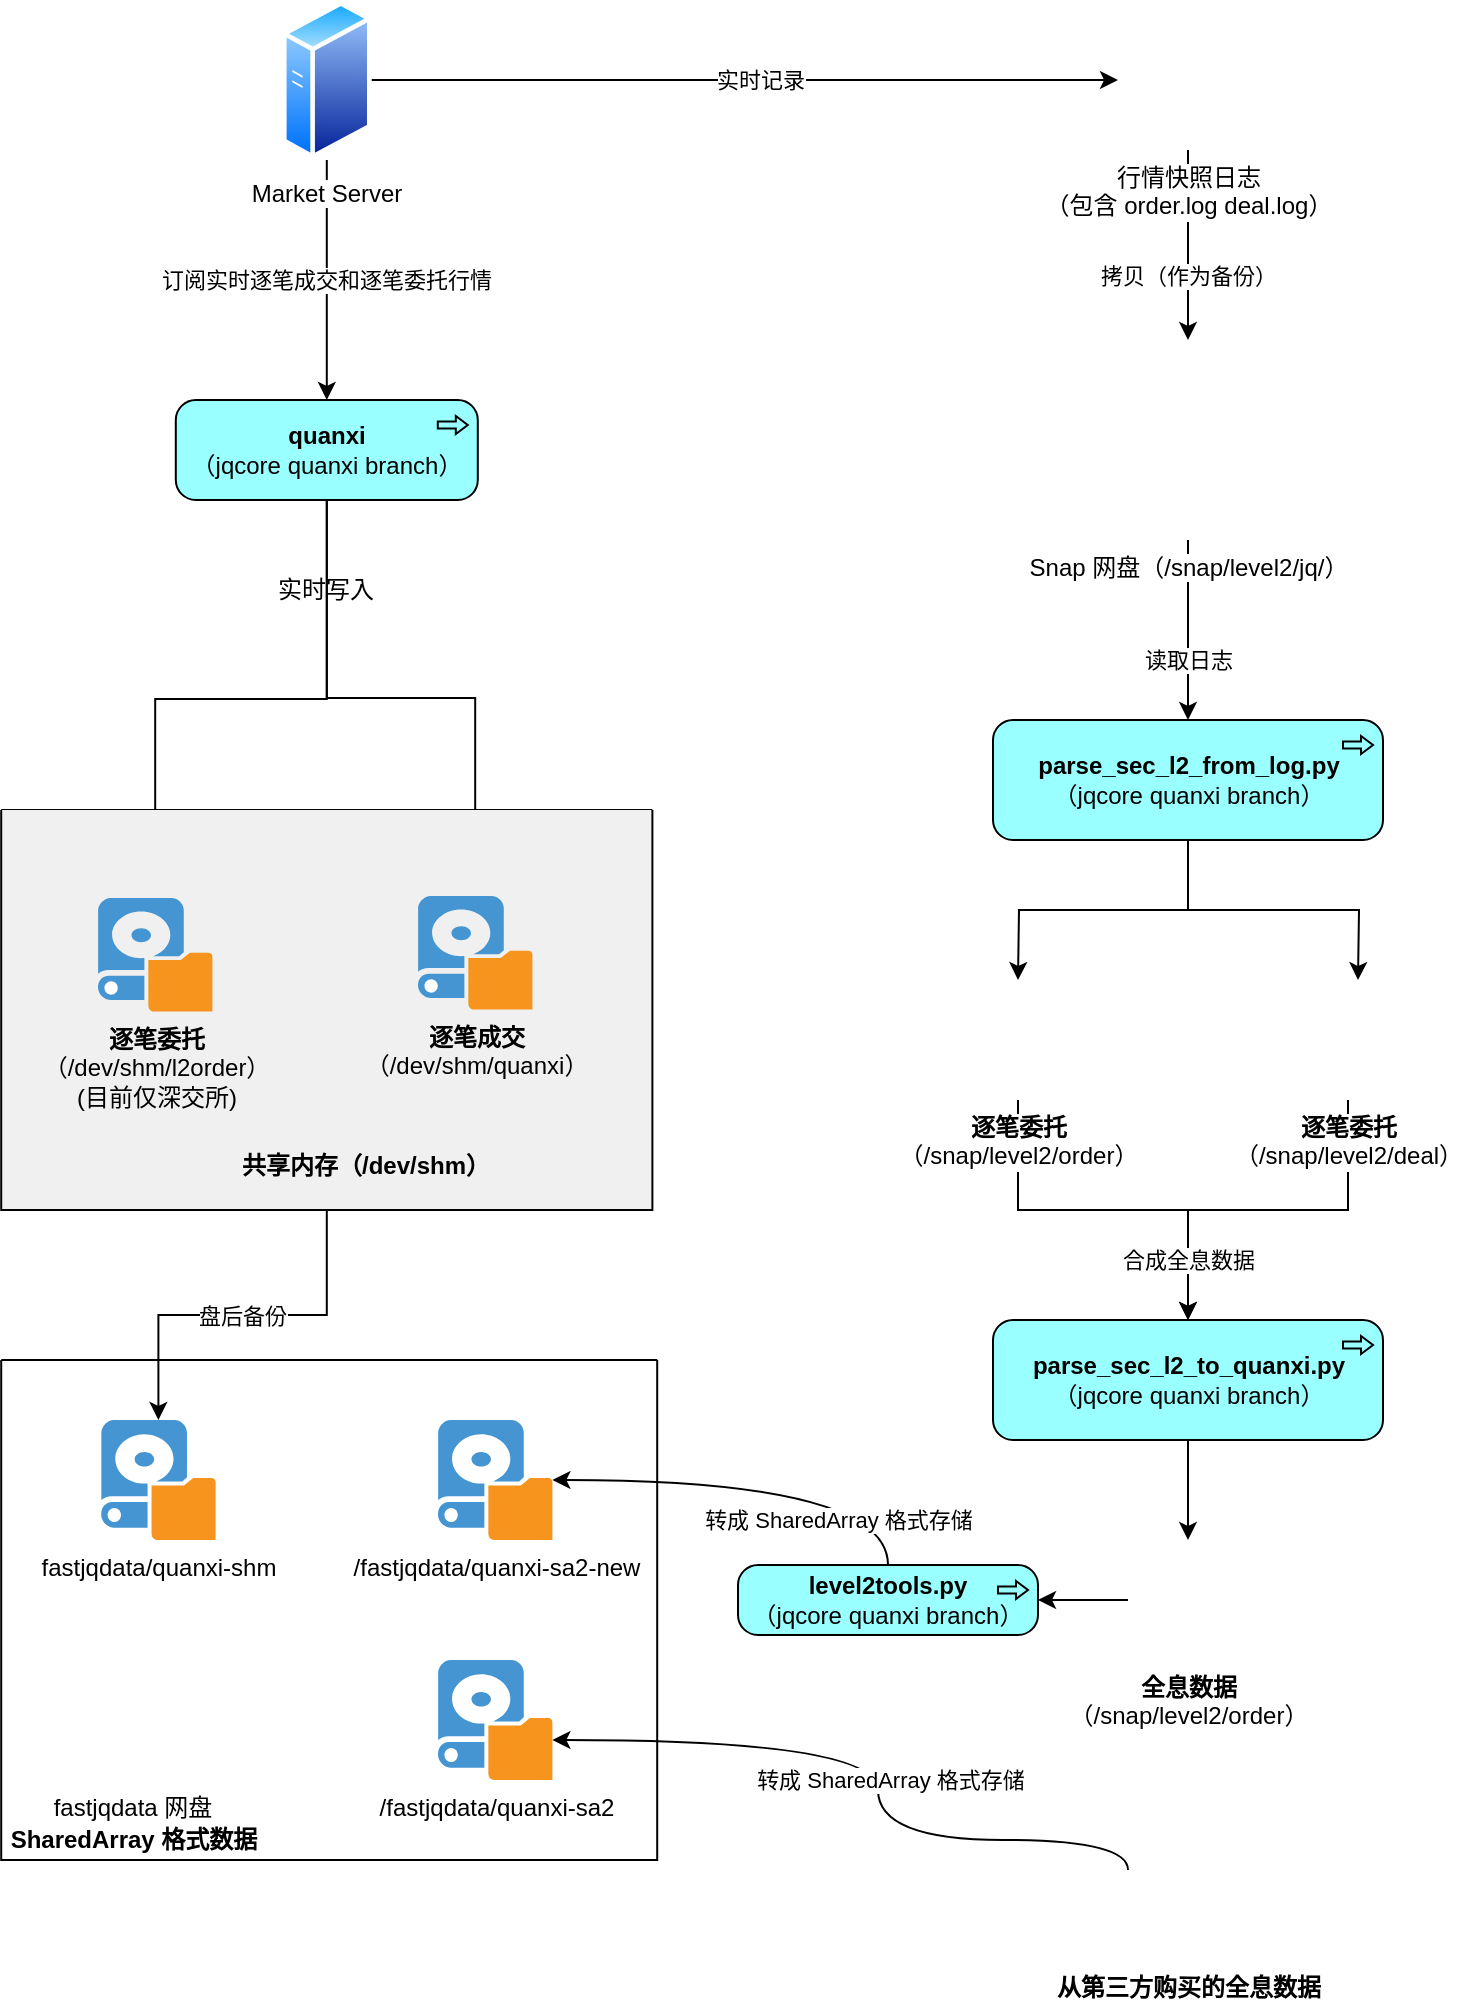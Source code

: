 <mxfile version="15.5.0" type="github">
  <diagram id="QWwCKMkWEj3jSGGU1q7L" name="第 1 页">
    <mxGraphModel dx="1265" dy="623" grid="1" gridSize="10" guides="1" tooltips="1" connect="1" arrows="1" fold="1" page="1" pageScale="1" pageWidth="827" pageHeight="1169" math="0" shadow="0">
      <root>
        <mxCell id="0" />
        <mxCell id="1" parent="0" />
        <mxCell id="RHOAhawh5C-QmzYUM9-l-4" style="edgeStyle=orthogonalEdgeStyle;rounded=0;orthogonalLoop=1;jettySize=auto;html=1;" edge="1" parent="1" source="RHOAhawh5C-QmzYUM9-l-1" target="RHOAhawh5C-QmzYUM9-l-3">
          <mxGeometry relative="1" as="geometry" />
        </mxCell>
        <mxCell id="RHOAhawh5C-QmzYUM9-l-5" value="实时记录" style="edgeLabel;html=1;align=center;verticalAlign=middle;resizable=0;points=[];" vertex="1" connectable="0" parent="RHOAhawh5C-QmzYUM9-l-4">
          <mxGeometry x="-0.173" relative="1" as="geometry">
            <mxPoint x="39" as="offset" />
          </mxGeometry>
        </mxCell>
        <mxCell id="RHOAhawh5C-QmzYUM9-l-7" value="订阅实时逐笔成交和逐笔委托行情" style="edgeStyle=orthogonalEdgeStyle;rounded=0;orthogonalLoop=1;jettySize=auto;html=1;entryX=0.5;entryY=0;entryDx=0;entryDy=0;entryPerimeter=0;" edge="1" parent="1" source="RHOAhawh5C-QmzYUM9-l-1" target="RHOAhawh5C-QmzYUM9-l-6">
          <mxGeometry relative="1" as="geometry" />
        </mxCell>
        <mxCell id="RHOAhawh5C-QmzYUM9-l-1" value="Market Server" style="aspect=fixed;perimeter=ellipsePerimeter;html=1;align=center;shadow=0;dashed=0;spacingTop=3;image;image=img/lib/active_directory/generic_server.svg;" vertex="1" parent="1">
          <mxGeometry x="212" y="80" width="44.8" height="80" as="geometry" />
        </mxCell>
        <mxCell id="RHOAhawh5C-QmzYUM9-l-19" style="edgeStyle=orthogonalEdgeStyle;rounded=0;orthogonalLoop=1;jettySize=auto;html=1;entryX=0.5;entryY=0;entryDx=0;entryDy=0;" edge="1" parent="1" source="RHOAhawh5C-QmzYUM9-l-3" target="RHOAhawh5C-QmzYUM9-l-18">
          <mxGeometry relative="1" as="geometry" />
        </mxCell>
        <mxCell id="RHOAhawh5C-QmzYUM9-l-20" value="拷贝（作为备份）" style="edgeLabel;html=1;align=center;verticalAlign=middle;resizable=0;points=[];" vertex="1" connectable="0" parent="RHOAhawh5C-QmzYUM9-l-19">
          <mxGeometry x="0.329" relative="1" as="geometry">
            <mxPoint as="offset" />
          </mxGeometry>
        </mxCell>
        <mxCell id="RHOAhawh5C-QmzYUM9-l-3" value="行情快照日志&lt;br&gt;（包含 order.log deal.log）" style="shape=image;html=1;verticalAlign=top;verticalLabelPosition=bottom;labelBackgroundColor=#ffffff;imageAspect=0;aspect=fixed;image=https://cdn3.iconfinder.com/data/icons/document-file-formats-2/512/9-128.png" vertex="1" parent="1">
          <mxGeometry x="630" y="85" width="70" height="70" as="geometry" />
        </mxCell>
        <mxCell id="RHOAhawh5C-QmzYUM9-l-13" style="edgeStyle=orthogonalEdgeStyle;rounded=0;orthogonalLoop=1;jettySize=auto;html=1;" edge="1" parent="1" source="RHOAhawh5C-QmzYUM9-l-6" target="RHOAhawh5C-QmzYUM9-l-9">
          <mxGeometry relative="1" as="geometry" />
        </mxCell>
        <mxCell id="RHOAhawh5C-QmzYUM9-l-14" style="edgeStyle=orthogonalEdgeStyle;rounded=0;orthogonalLoop=1;jettySize=auto;html=1;exitX=0.5;exitY=1;exitDx=0;exitDy=0;exitPerimeter=0;" edge="1" parent="1" source="RHOAhawh5C-QmzYUM9-l-6" target="RHOAhawh5C-QmzYUM9-l-10">
          <mxGeometry relative="1" as="geometry" />
        </mxCell>
        <mxCell id="RHOAhawh5C-QmzYUM9-l-6" value="&lt;b&gt;quanxi&lt;/b&gt;&lt;br&gt;（jqcore quanxi branch）" style="html=1;outlineConnect=0;whiteSpace=wrap;fillColor=#99ffff;shape=mxgraph.archimate3.application;appType=proc;archiType=rounded;" vertex="1" parent="1">
          <mxGeometry x="158.9" y="280" width="151" height="50" as="geometry" />
        </mxCell>
        <mxCell id="RHOAhawh5C-QmzYUM9-l-47" value="盘后备份" style="edgeStyle=orthogonalEdgeStyle;rounded=0;orthogonalLoop=1;jettySize=auto;html=1;" edge="1" parent="1" source="RHOAhawh5C-QmzYUM9-l-8" target="RHOAhawh5C-QmzYUM9-l-44">
          <mxGeometry relative="1" as="geometry" />
        </mxCell>
        <mxCell id="RHOAhawh5C-QmzYUM9-l-8" value="" style="swimlane;startSize=0;fillColor=#E6E6E6;swimlaneFillColor=#F0F0F0;gradientColor=#C7C7C7;" vertex="1" parent="1">
          <mxGeometry x="71.6" y="485" width="325.6" height="200" as="geometry" />
        </mxCell>
        <mxCell id="RHOAhawh5C-QmzYUM9-l-9" value="&lt;b&gt;逐笔委托&lt;br&gt;&lt;/b&gt;（/dev/shm/l2order）&lt;br&gt;(目前仅深交所)" style="shadow=0;dashed=0;html=1;strokeColor=none;fillColor=#4495D1;labelPosition=center;verticalLabelPosition=bottom;verticalAlign=top;align=center;outlineConnect=0;shape=mxgraph.veeam.local_disk;" vertex="1" parent="RHOAhawh5C-QmzYUM9-l-8">
          <mxGeometry x="48.4" y="44" width="57.2" height="56.8" as="geometry" />
        </mxCell>
        <mxCell id="RHOAhawh5C-QmzYUM9-l-10" value="&lt;b&gt;逐笔成交&lt;br&gt;&lt;/b&gt;（/dev/shm/quanxi）" style="shadow=0;dashed=0;html=1;strokeColor=none;fillColor=#4495D1;labelPosition=center;verticalLabelPosition=bottom;verticalAlign=top;align=center;outlineConnect=0;shape=mxgraph.veeam.local_disk;" vertex="1" parent="RHOAhawh5C-QmzYUM9-l-8">
          <mxGeometry x="208.4" y="43" width="57.2" height="56.8" as="geometry" />
        </mxCell>
        <mxCell id="RHOAhawh5C-QmzYUM9-l-11" value="&lt;b&gt;共享内存（/dev/shm）&lt;/b&gt;" style="text;html=1;strokeColor=none;fillColor=none;align=center;verticalAlign=middle;whiteSpace=wrap;rounded=0;" vertex="1" parent="RHOAhawh5C-QmzYUM9-l-8">
          <mxGeometry x="98" y="165" width="167.6" height="25" as="geometry" />
        </mxCell>
        <mxCell id="RHOAhawh5C-QmzYUM9-l-16" value="实时写入" style="text;html=1;strokeColor=none;fillColor=none;align=center;verticalAlign=middle;whiteSpace=wrap;rounded=0;" vertex="1" parent="1">
          <mxGeometry x="204" y="360" width="60" height="30" as="geometry" />
        </mxCell>
        <mxCell id="RHOAhawh5C-QmzYUM9-l-22" value="读取日志" style="edgeStyle=orthogonalEdgeStyle;rounded=0;orthogonalLoop=1;jettySize=auto;html=1;entryX=0.5;entryY=0;entryDx=0;entryDy=0;entryPerimeter=0;" edge="1" parent="1" source="RHOAhawh5C-QmzYUM9-l-18" target="RHOAhawh5C-QmzYUM9-l-21">
          <mxGeometry x="0.333" relative="1" as="geometry">
            <mxPoint as="offset" />
          </mxGeometry>
        </mxCell>
        <mxCell id="RHOAhawh5C-QmzYUM9-l-18" value="Snap 网盘（/snap/level2/jq/）" style="shape=image;html=1;verticalAlign=top;verticalLabelPosition=bottom;labelBackgroundColor=#ffffff;imageAspect=0;aspect=fixed;image=https://cdn2.iconfinder.com/data/icons/crystalproject/128x128/devices/nfs_unmount.png;fillColor=#E6E6E6;gradientColor=#C7C7C7;" vertex="1" parent="1">
          <mxGeometry x="615" y="250" width="100" height="100" as="geometry" />
        </mxCell>
        <mxCell id="RHOAhawh5C-QmzYUM9-l-26" style="edgeStyle=orthogonalEdgeStyle;rounded=0;orthogonalLoop=1;jettySize=auto;html=1;" edge="1" parent="1" source="RHOAhawh5C-QmzYUM9-l-21">
          <mxGeometry relative="1" as="geometry">
            <mxPoint x="580" y="570" as="targetPoint" />
          </mxGeometry>
        </mxCell>
        <mxCell id="RHOAhawh5C-QmzYUM9-l-27" style="edgeStyle=orthogonalEdgeStyle;rounded=0;orthogonalLoop=1;jettySize=auto;html=1;" edge="1" parent="1" source="RHOAhawh5C-QmzYUM9-l-21">
          <mxGeometry relative="1" as="geometry">
            <mxPoint x="750" y="570" as="targetPoint" />
          </mxGeometry>
        </mxCell>
        <mxCell id="RHOAhawh5C-QmzYUM9-l-21" value="&lt;b&gt;parse_sec_l2_from_log.py&lt;/b&gt;&lt;br&gt;（jqcore quanxi branch）" style="html=1;outlineConnect=0;whiteSpace=wrap;fillColor=#99ffff;shape=mxgraph.archimate3.application;appType=proc;archiType=rounded;" vertex="1" parent="1">
          <mxGeometry x="567.5" y="440" width="195" height="60" as="geometry" />
        </mxCell>
        <mxCell id="RHOAhawh5C-QmzYUM9-l-39" style="edgeStyle=orthogonalEdgeStyle;rounded=0;orthogonalLoop=1;jettySize=auto;html=1;entryX=0.5;entryY=0;entryDx=0;entryDy=0;" edge="1" parent="1" source="RHOAhawh5C-QmzYUM9-l-28" target="RHOAhawh5C-QmzYUM9-l-33">
          <mxGeometry relative="1" as="geometry" />
        </mxCell>
        <mxCell id="RHOAhawh5C-QmzYUM9-l-28" value="&lt;b&gt;parse_sec_l2_to_quanxi.py&lt;/b&gt;&lt;br&gt;（jqcore quanxi branch）" style="html=1;outlineConnect=0;whiteSpace=wrap;fillColor=#99ffff;shape=mxgraph.archimate3.application;appType=proc;archiType=rounded;" vertex="1" parent="1">
          <mxGeometry x="567.5" y="740" width="195" height="60" as="geometry" />
        </mxCell>
        <mxCell id="RHOAhawh5C-QmzYUM9-l-37" style="edgeStyle=orthogonalEdgeStyle;rounded=0;orthogonalLoop=1;jettySize=auto;html=1;entryX=0.5;entryY=0;entryDx=0;entryDy=0;entryPerimeter=0;" edge="1" parent="1" source="RHOAhawh5C-QmzYUM9-l-30" target="RHOAhawh5C-QmzYUM9-l-28">
          <mxGeometry relative="1" as="geometry" />
        </mxCell>
        <mxCell id="RHOAhawh5C-QmzYUM9-l-30" value="&lt;b&gt;逐笔委托&lt;br&gt;&lt;/b&gt;（/snap/level2/deal）" style="shape=image;html=1;verticalAlign=top;verticalLabelPosition=bottom;labelBackgroundColor=#ffffff;imageAspect=0;aspect=fixed;image=https://cdn3.iconfinder.com/data/icons/cad-database-presentation-spreadsheet-vector-fil-2/512/19-128.png;fillColor=#E6E6E6;gradientColor=#C7C7C7;" vertex="1" parent="1">
          <mxGeometry x="715" y="570" width="60" height="60" as="geometry" />
        </mxCell>
        <mxCell id="RHOAhawh5C-QmzYUM9-l-36" style="edgeStyle=orthogonalEdgeStyle;rounded=0;orthogonalLoop=1;jettySize=auto;html=1;" edge="1" parent="1" source="RHOAhawh5C-QmzYUM9-l-31" target="RHOAhawh5C-QmzYUM9-l-28">
          <mxGeometry relative="1" as="geometry" />
        </mxCell>
        <mxCell id="RHOAhawh5C-QmzYUM9-l-38" value="合成全息数据" style="edgeLabel;html=1;align=center;verticalAlign=middle;resizable=0;points=[];" vertex="1" connectable="0" parent="RHOAhawh5C-QmzYUM9-l-36">
          <mxGeometry x="0.608" y="-1" relative="1" as="geometry">
            <mxPoint x="1" y="8" as="offset" />
          </mxGeometry>
        </mxCell>
        <mxCell id="RHOAhawh5C-QmzYUM9-l-31" value="&lt;b&gt;逐笔委托&lt;br&gt;&lt;/b&gt;（/snap/level2/order）" style="shape=image;html=1;verticalAlign=top;verticalLabelPosition=bottom;labelBackgroundColor=#ffffff;imageAspect=0;aspect=fixed;image=https://cdn3.iconfinder.com/data/icons/cad-database-presentation-spreadsheet-vector-fil-2/512/19-128.png;fillColor=#E6E6E6;gradientColor=#C7C7C7;" vertex="1" parent="1">
          <mxGeometry x="550" y="570" width="60" height="60" as="geometry" />
        </mxCell>
        <mxCell id="RHOAhawh5C-QmzYUM9-l-52" style="edgeStyle=orthogonalEdgeStyle;rounded=0;orthogonalLoop=1;jettySize=auto;html=1;" edge="1" parent="1" source="RHOAhawh5C-QmzYUM9-l-33" target="RHOAhawh5C-QmzYUM9-l-51">
          <mxGeometry relative="1" as="geometry" />
        </mxCell>
        <mxCell id="RHOAhawh5C-QmzYUM9-l-33" value="&lt;b&gt;全息数据&lt;br&gt;&lt;/b&gt;（/snap/level2/order）" style="shape=image;html=1;verticalAlign=top;verticalLabelPosition=bottom;labelBackgroundColor=#ffffff;imageAspect=0;aspect=fixed;image=https://cdn3.iconfinder.com/data/icons/cad-database-presentation-spreadsheet-vector-fil-2/512/19-128.png;fillColor=#E6E6E6;gradientColor=#C7C7C7;" vertex="1" parent="1">
          <mxGeometry x="635" y="850" width="60" height="60" as="geometry" />
        </mxCell>
        <mxCell id="RHOAhawh5C-QmzYUM9-l-40" value="" style="swimlane;startSize=0;fillColor=#E6E6E6;gradientColor=#C7C7C7;" vertex="1" parent="1">
          <mxGeometry x="71.6" y="760" width="328" height="250" as="geometry" />
        </mxCell>
        <mxCell id="RHOAhawh5C-QmzYUM9-l-41" value="fastjqdata 网盘" style="shape=image;html=1;verticalAlign=top;verticalLabelPosition=bottom;labelBackgroundColor=#ffffff;imageAspect=0;aspect=fixed;image=https://cdn2.iconfinder.com/data/icons/crystalproject/128x128/devices/nfs_unmount.png;fillColor=#E6E6E6;gradientColor=#C7C7C7;" vertex="1" parent="RHOAhawh5C-QmzYUM9-l-40">
          <mxGeometry x="45.8" y="170" width="40" height="40" as="geometry" />
        </mxCell>
        <mxCell id="RHOAhawh5C-QmzYUM9-l-44" value="fastjqdata/quanxi-shm" style="shadow=0;dashed=0;html=1;strokeColor=none;fillColor=#4495D1;labelPosition=center;verticalLabelPosition=bottom;verticalAlign=top;align=center;outlineConnect=0;shape=mxgraph.veeam.local_disk;" vertex="1" parent="RHOAhawh5C-QmzYUM9-l-40">
          <mxGeometry x="50" y="30" width="57.2" height="60" as="geometry" />
        </mxCell>
        <mxCell id="RHOAhawh5C-QmzYUM9-l-48" value="/fastjqdata/quanxi-sa2-new" style="shadow=0;dashed=0;html=1;strokeColor=none;fillColor=#4495D1;labelPosition=center;verticalLabelPosition=bottom;verticalAlign=top;align=center;outlineConnect=0;shape=mxgraph.veeam.local_disk;" vertex="1" parent="RHOAhawh5C-QmzYUM9-l-40">
          <mxGeometry x="218.4" y="30" width="57.2" height="60" as="geometry" />
        </mxCell>
        <mxCell id="RHOAhawh5C-QmzYUM9-l-49" value="&lt;b&gt;SharedArray 格式数据&lt;/b&gt;" style="text;html=1;strokeColor=none;fillColor=none;align=center;verticalAlign=middle;whiteSpace=wrap;rounded=0;" vertex="1" parent="RHOAhawh5C-QmzYUM9-l-40">
          <mxGeometry y="230" width="131.6" height="20" as="geometry" />
        </mxCell>
        <mxCell id="RHOAhawh5C-QmzYUM9-l-56" value="/fastjqdata/quanxi-sa2" style="shadow=0;dashed=0;html=1;strokeColor=none;fillColor=#4495D1;labelPosition=center;verticalLabelPosition=bottom;verticalAlign=top;align=center;outlineConnect=0;shape=mxgraph.veeam.local_disk;" vertex="1" parent="RHOAhawh5C-QmzYUM9-l-40">
          <mxGeometry x="218.4" y="150" width="57.2" height="60" as="geometry" />
        </mxCell>
        <mxCell id="RHOAhawh5C-QmzYUM9-l-51" value="&lt;b&gt;level2tools.py&lt;/b&gt;&lt;br&gt;（jqcore quanxi branch）" style="html=1;outlineConnect=0;whiteSpace=wrap;fillColor=#99ffff;shape=mxgraph.archimate3.application;appType=proc;archiType=rounded;" vertex="1" parent="1">
          <mxGeometry x="440" y="862.5" width="150" height="35" as="geometry" />
        </mxCell>
        <mxCell id="RHOAhawh5C-QmzYUM9-l-54" value="" style="curved=1;endArrow=classic;html=1;rounded=0;edgeStyle=orthogonalEdgeStyle;exitX=0.5;exitY=0;exitDx=0;exitDy=0;exitPerimeter=0;" edge="1" parent="1" source="RHOAhawh5C-QmzYUM9-l-51" target="RHOAhawh5C-QmzYUM9-l-48">
          <mxGeometry width="50" height="50" relative="1" as="geometry">
            <mxPoint x="440" y="830" as="sourcePoint" />
            <mxPoint x="490" y="780" as="targetPoint" />
            <Array as="points">
              <mxPoint x="515" y="820" />
            </Array>
          </mxGeometry>
        </mxCell>
        <mxCell id="RHOAhawh5C-QmzYUM9-l-55" value="转成 SharedArray 格式存储" style="edgeLabel;html=1;align=center;verticalAlign=middle;resizable=0;points=[];" vertex="1" connectable="0" parent="RHOAhawh5C-QmzYUM9-l-54">
          <mxGeometry x="0.106" y="1" relative="1" as="geometry">
            <mxPoint x="49" y="19" as="offset" />
          </mxGeometry>
        </mxCell>
        <mxCell id="RHOAhawh5C-QmzYUM9-l-57" value="&lt;b&gt;从第三方购买的全息数据&lt;/b&gt;" style="shape=image;html=1;verticalAlign=top;verticalLabelPosition=bottom;labelBackgroundColor=#ffffff;imageAspect=0;aspect=fixed;image=https://cdn3.iconfinder.com/data/icons/cad-database-presentation-spreadsheet-vector-fil-2/512/19-128.png;fillColor=#E6E6E6;gradientColor=#C7C7C7;" vertex="1" parent="1">
          <mxGeometry x="635" y="1000" width="60" height="60" as="geometry" />
        </mxCell>
        <mxCell id="RHOAhawh5C-QmzYUM9-l-60" value="" style="curved=1;endArrow=classic;html=1;rounded=0;edgeStyle=orthogonalEdgeStyle;exitX=0;exitY=0.25;exitDx=0;exitDy=0;" edge="1" parent="1" source="RHOAhawh5C-QmzYUM9-l-57" target="RHOAhawh5C-QmzYUM9-l-56">
          <mxGeometry width="50" height="50" relative="1" as="geometry">
            <mxPoint x="635" y="1000" as="sourcePoint" />
            <mxPoint x="480" y="1040" as="targetPoint" />
            <Array as="points">
              <mxPoint x="635" y="1000" />
              <mxPoint x="510" y="1000" />
              <mxPoint x="510" y="950" />
            </Array>
          </mxGeometry>
        </mxCell>
        <mxCell id="RHOAhawh5C-QmzYUM9-l-61" value="转成 SharedArray 格式存储" style="edgeLabel;html=1;align=center;verticalAlign=middle;resizable=0;points=[];" vertex="1" connectable="0" parent="RHOAhawh5C-QmzYUM9-l-60">
          <mxGeometry x="0.224" y="7" relative="1" as="geometry">
            <mxPoint x="32" y="13" as="offset" />
          </mxGeometry>
        </mxCell>
      </root>
    </mxGraphModel>
  </diagram>
</mxfile>
